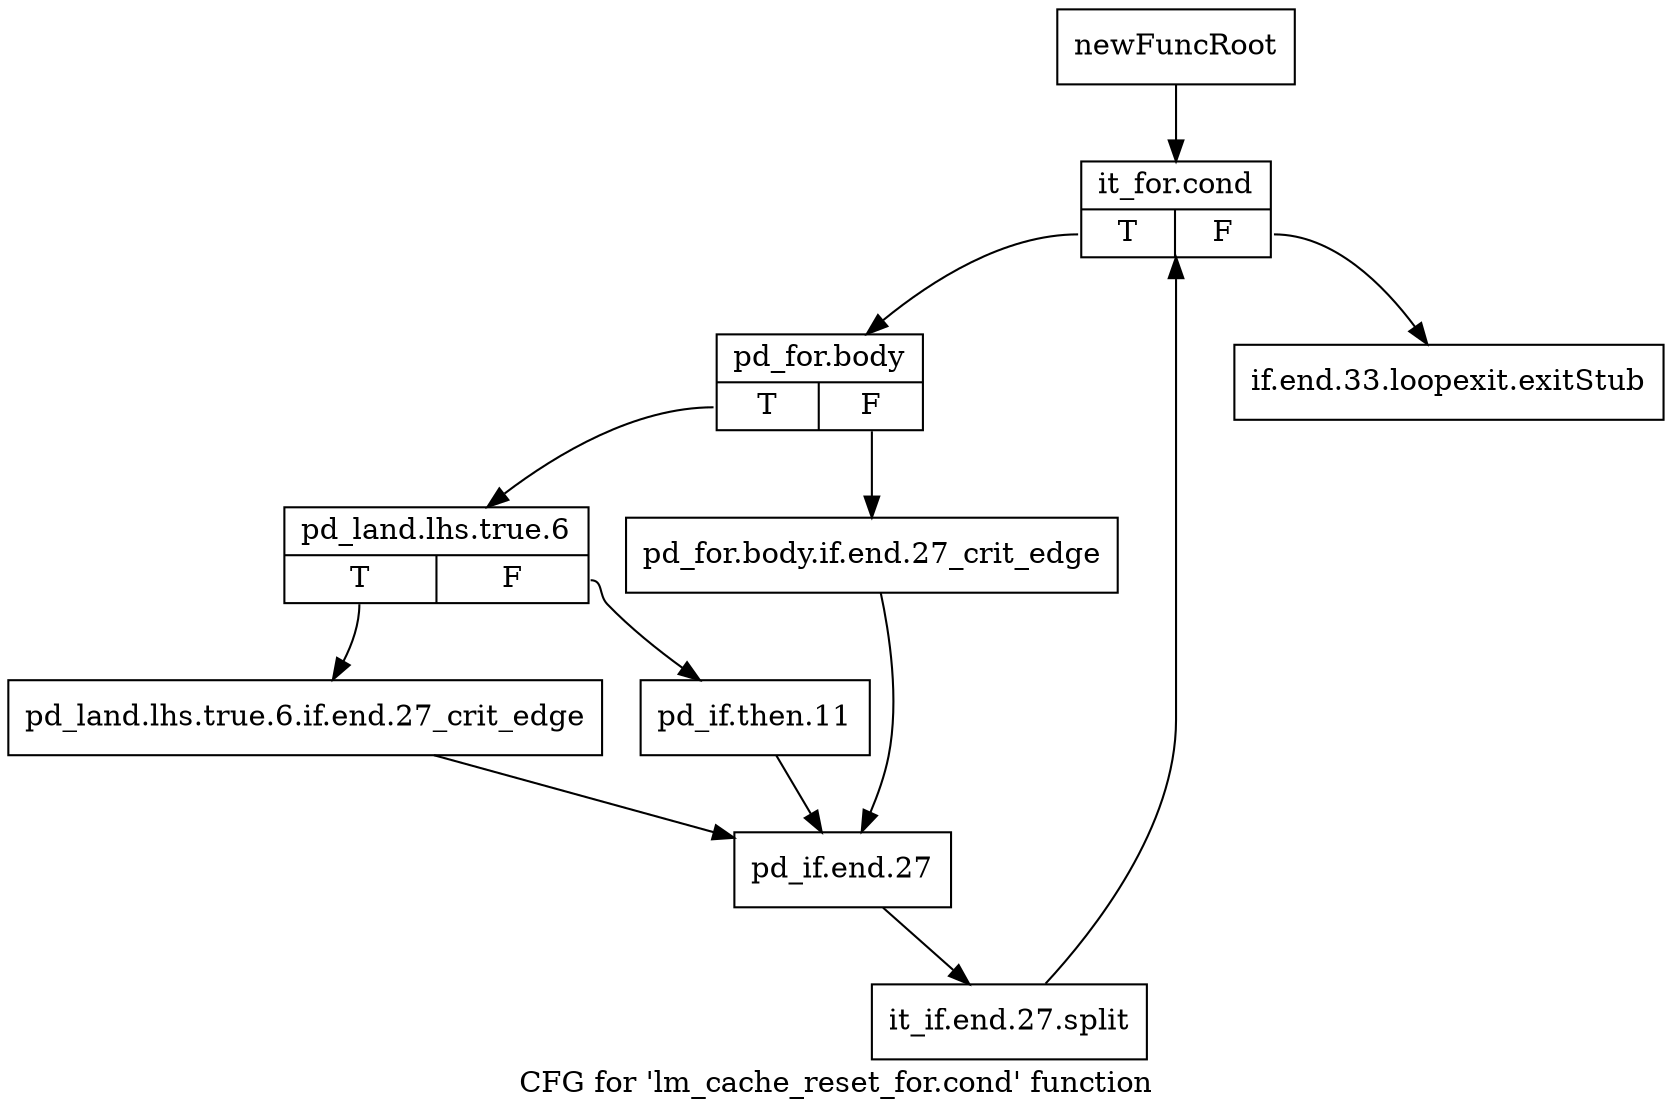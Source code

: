 digraph "CFG for 'lm_cache_reset_for.cond' function" {
	label="CFG for 'lm_cache_reset_for.cond' function";

	Node0x1285c70 [shape=record,label="{newFuncRoot}"];
	Node0x1285c70 -> Node0x1285d10;
	Node0x1285cc0 [shape=record,label="{if.end.33.loopexit.exitStub}"];
	Node0x1285d10 [shape=record,label="{it_for.cond|{<s0>T|<s1>F}}"];
	Node0x1285d10:s0 -> Node0x1285d60;
	Node0x1285d10:s1 -> Node0x1285cc0;
	Node0x1285d60 [shape=record,label="{pd_for.body|{<s0>T|<s1>F}}"];
	Node0x1285d60:s0 -> Node0x1285e00;
	Node0x1285d60:s1 -> Node0x1285db0;
	Node0x1285db0 [shape=record,label="{pd_for.body.if.end.27_crit_edge}"];
	Node0x1285db0 -> Node0x1286730;
	Node0x1285e00 [shape=record,label="{pd_land.lhs.true.6|{<s0>T|<s1>F}}"];
	Node0x1285e00:s0 -> Node0x12866e0;
	Node0x1285e00:s1 -> Node0x1285e50;
	Node0x1285e50 [shape=record,label="{pd_if.then.11}"];
	Node0x1285e50 -> Node0x1286730;
	Node0x12866e0 [shape=record,label="{pd_land.lhs.true.6.if.end.27_crit_edge}"];
	Node0x12866e0 -> Node0x1286730;
	Node0x1286730 [shape=record,label="{pd_if.end.27}"];
	Node0x1286730 -> Node0x15d13c0;
	Node0x15d13c0 [shape=record,label="{it_if.end.27.split}"];
	Node0x15d13c0 -> Node0x1285d10;
}
